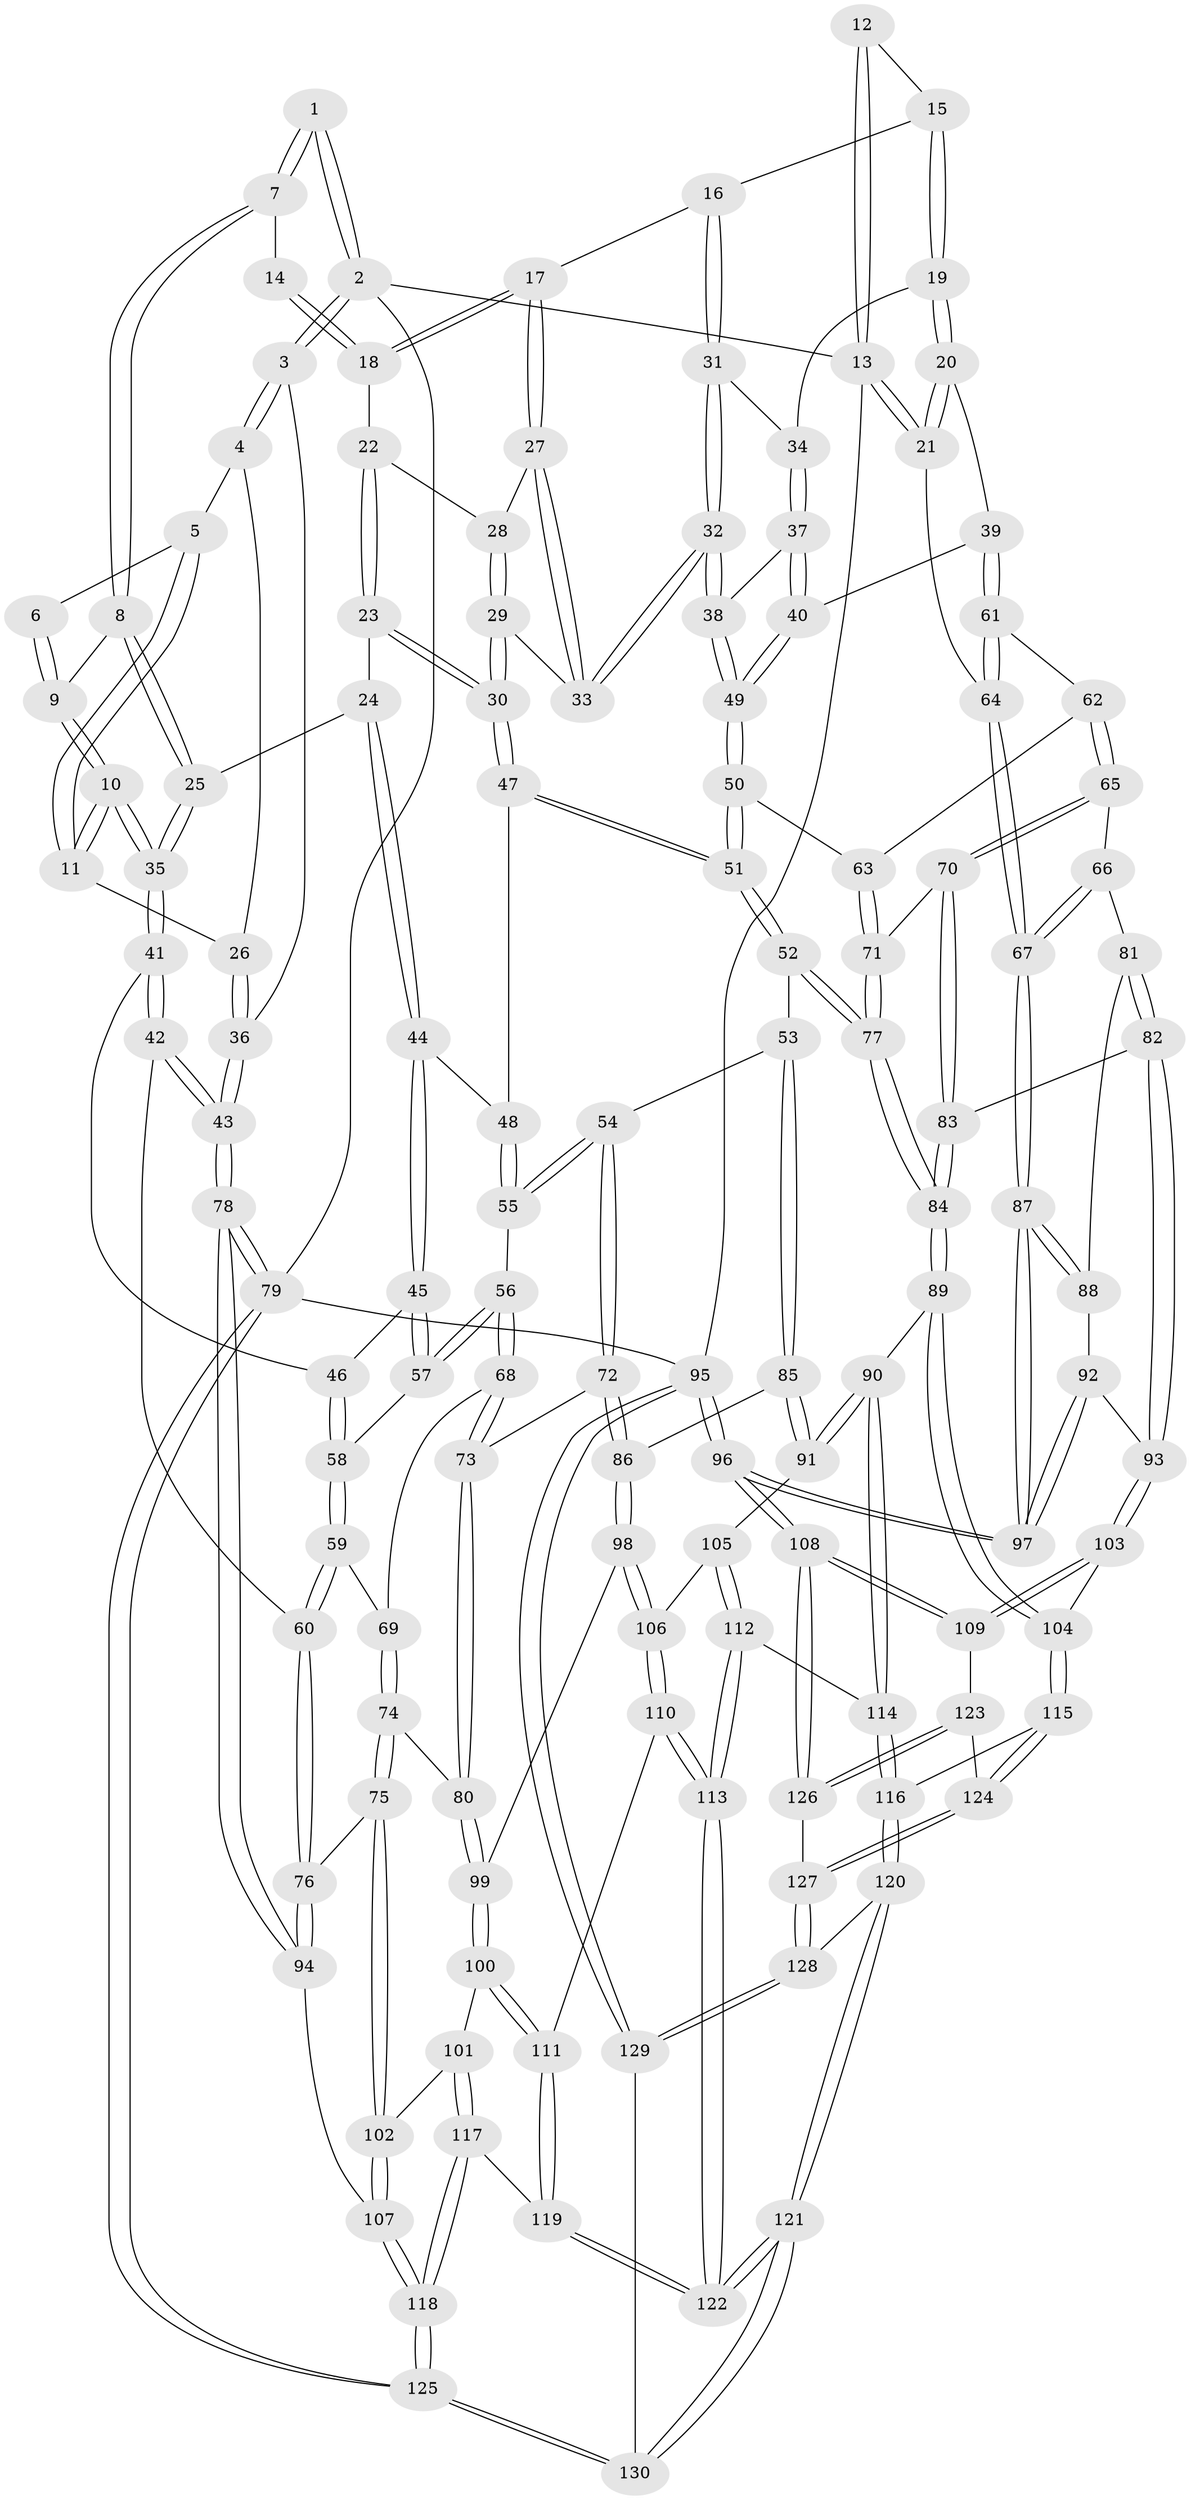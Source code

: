 // Generated by graph-tools (version 1.1) at 2025/38/03/09/25 02:38:44]
// undirected, 130 vertices, 322 edges
graph export_dot {
graph [start="1"]
  node [color=gray90,style=filled];
  1 [pos="+0.12429357374300788+0"];
  2 [pos="+0+0"];
  3 [pos="+0+0"];
  4 [pos="+0.05238693986143837+0.07544982506270251"];
  5 [pos="+0.08105364486210763+0.021095458511628324"];
  6 [pos="+0.10689973766994845+0"];
  7 [pos="+0.3590432148068813+0"];
  8 [pos="+0.34492891301774514+0.0013502534047781381"];
  9 [pos="+0.14612102407807553+0.10691290735488854"];
  10 [pos="+0.12333006043012099+0.1509458934688521"];
  11 [pos="+0.11707141989958587+0.14912966286441218"];
  12 [pos="+0.7922985116800355+0"];
  13 [pos="+1+0"];
  14 [pos="+0.5415333731398638+0"];
  15 [pos="+0.800859269199656+0"];
  16 [pos="+0.6892003364745074+0.1057383010431592"];
  17 [pos="+0.6210628932083124+0.08650694226876887"];
  18 [pos="+0.5823772179445914+0.04147578099592462"];
  19 [pos="+0.8815189723398072+0.09155740295672382"];
  20 [pos="+0.9883139193979313+0.15282195164827853"];
  21 [pos="+1+0.1364229698416254"];
  22 [pos="+0.5518206839937487+0.08332754990971823"];
  23 [pos="+0.4237303502034293+0.14366885314510974"];
  24 [pos="+0.37627505573526854+0.1089531067012133"];
  25 [pos="+0.358019729370822+0.07567016780475119"];
  26 [pos="+0.06712518610925448+0.13663880371415307"];
  27 [pos="+0.5954654179428328+0.1427302442620069"];
  28 [pos="+0.5576460206484422+0.1164081350683806"];
  29 [pos="+0.5112153416743942+0.19274025927920174"];
  30 [pos="+0.47521763023309166+0.20553118824550146"];
  31 [pos="+0.6984707876842942+0.12726034663204863"];
  32 [pos="+0.6897406525613896+0.23204205033488695"];
  33 [pos="+0.5936107597737367+0.17897049925467573"];
  34 [pos="+0.8740297256509936+0.0980181078778262"];
  35 [pos="+0.1620259615804318+0.22001815059117547"];
  36 [pos="+0+0.24506637201475664"];
  37 [pos="+0.8188932813273797+0.1816498785390498"];
  38 [pos="+0.6901725615529918+0.23303330825344526"];
  39 [pos="+0.897716779900583+0.32006054543395757"];
  40 [pos="+0.8627678471378528+0.3089512208823089"];
  41 [pos="+0.16301889652244939+0.26596872472720623"];
  42 [pos="+0+0.41192277998402116"];
  43 [pos="+0+0.3978162365535902"];
  44 [pos="+0.3019268391368033+0.28033012918770756"];
  45 [pos="+0.28065311917348335+0.2929374340040014"];
  46 [pos="+0.20170917108586445+0.28512401493182166"];
  47 [pos="+0.48071788677161287+0.2546797325225183"];
  48 [pos="+0.39243388501630955+0.30748316492039834"];
  49 [pos="+0.6854485112552628+0.3268247004813907"];
  50 [pos="+0.6551488380784117+0.3731473582859979"];
  51 [pos="+0.5999987990452125+0.406200296451743"];
  52 [pos="+0.5837894890403671+0.43678082327901374"];
  53 [pos="+0.5466086171898145+0.45103903002133267"];
  54 [pos="+0.500330765203116+0.4577363435868582"];
  55 [pos="+0.3958706411868087+0.42594451922259213"];
  56 [pos="+0.3615912011976658+0.43202193967414815"];
  57 [pos="+0.303916399003642+0.3687999520324227"];
  58 [pos="+0.2203601136865011+0.426216152915696"];
  59 [pos="+0.21215285585833166+0.4553046116031791"];
  60 [pos="+0.04940513297593289+0.4783873559749345"];
  61 [pos="+0.8986565738535451+0.3217951849792435"];
  62 [pos="+0.8991114313482879+0.38005235292080525"];
  63 [pos="+0.7629852204506123+0.43703971078947373"];
  64 [pos="+1+0.37963121425040025"];
  65 [pos="+0.9327145911660244+0.47964801325695805"];
  66 [pos="+0.9364286153564212+0.48128798080472757"];
  67 [pos="+1+0.5107629189812259"];
  68 [pos="+0.3087823349019854+0.48724959659450623"];
  69 [pos="+0.21854525799809776+0.4596685206941412"];
  70 [pos="+0.8396464180778939+0.5180189553660178"];
  71 [pos="+0.8147830688954019+0.5017887845409634"];
  72 [pos="+0.399653691919157+0.5835742803573793"];
  73 [pos="+0.31361402718142295+0.5366346312820699"];
  74 [pos="+0.22187343054934924+0.6046772650420958"];
  75 [pos="+0.16366436782848318+0.6196786741448892"];
  76 [pos="+0.1214995369575465+0.6110186779381285"];
  77 [pos="+0.6475735728071482+0.5737158301384429"];
  78 [pos="+0+0.6940674233435536"];
  79 [pos="+0+1"];
  80 [pos="+0.2556833896122766+0.6057949412772029"];
  81 [pos="+0.9295443362448214+0.5756852069013554"];
  82 [pos="+0.8489998775298097+0.6287902804113372"];
  83 [pos="+0.8197806397283788+0.6041016862472737"];
  84 [pos="+0.6683298891947977+0.6564138824936475"];
  85 [pos="+0.4873096820054749+0.6445844680668578"];
  86 [pos="+0.4049083049801848+0.6189081345327305"];
  87 [pos="+1+0.6912193902136435"];
  88 [pos="+0.9399915411326556+0.6009413111259757"];
  89 [pos="+0.6668633426207118+0.6615548511281308"];
  90 [pos="+0.572051071788759+0.704154574976155"];
  91 [pos="+0.49085093180526795+0.6489547311428687"];
  92 [pos="+0.9131783051461867+0.6475061350851369"];
  93 [pos="+0.8740795715096268+0.6620258989687654"];
  94 [pos="+0.06383426253565194+0.7130375054387526"];
  95 [pos="+1+1"];
  96 [pos="+1+1"];
  97 [pos="+1+0.7113131626697413"];
  98 [pos="+0.3593545966708018+0.6813066834575274"];
  99 [pos="+0.3162227763481967+0.6831342834279396"];
  100 [pos="+0.26117851946850135+0.7559004881140643"];
  101 [pos="+0.2585565109989543+0.7562927266058919"];
  102 [pos="+0.21894175988895814+0.7436955283001857"];
  103 [pos="+0.8768703659374848+0.7709514893014806"];
  104 [pos="+0.6937461170998948+0.7057845438606668"];
  105 [pos="+0.4284461194262216+0.7241442642636895"];
  106 [pos="+0.3681638518102902+0.6929034893444689"];
  107 [pos="+0.10090936158430011+0.7926520867918961"];
  108 [pos="+0.9871944428916785+0.8711676109937816"];
  109 [pos="+0.8935121769776858+0.7957971917506917"];
  110 [pos="+0.3706789586363225+0.7639856043382576"];
  111 [pos="+0.3173387280560295+0.815007109832943"];
  112 [pos="+0.47751670354192227+0.787743840859334"];
  113 [pos="+0.46024676937906167+0.825881858382405"];
  114 [pos="+0.5555308131690708+0.7320961566157124"];
  115 [pos="+0.6955150447435432+0.846630105529428"];
  116 [pos="+0.6079381599722231+0.866625226207247"];
  117 [pos="+0.17628065244264182+0.932076040077088"];
  118 [pos="+0.08315635274978772+0.9958516659260908"];
  119 [pos="+0.3385269062545372+0.8766661055330466"];
  120 [pos="+0.5517565446924028+0.9227521557895454"];
  121 [pos="+0.4650935266914586+0.9628362071179115"];
  122 [pos="+0.44400494745760805+0.9234903071618408"];
  123 [pos="+0.7509857906915958+0.8399672738108305"];
  124 [pos="+0.7010408634315144+0.8517575433676873"];
  125 [pos="+0+1"];
  126 [pos="+0.8429758355351232+0.9116533978795154"];
  127 [pos="+0.7368597377770799+0.946974856395304"];
  128 [pos="+0.7242384470802856+0.9871530171582963"];
  129 [pos="+0.7373458181861399+1"];
  130 [pos="+0.4455361432987672+1"];
  1 -- 2;
  1 -- 2;
  1 -- 7;
  1 -- 7;
  2 -- 3;
  2 -- 3;
  2 -- 13;
  2 -- 79;
  3 -- 4;
  3 -- 4;
  3 -- 36;
  4 -- 5;
  4 -- 26;
  5 -- 6;
  5 -- 11;
  5 -- 11;
  6 -- 9;
  6 -- 9;
  7 -- 8;
  7 -- 8;
  7 -- 14;
  8 -- 9;
  8 -- 25;
  8 -- 25;
  9 -- 10;
  9 -- 10;
  10 -- 11;
  10 -- 11;
  10 -- 35;
  10 -- 35;
  11 -- 26;
  12 -- 13;
  12 -- 13;
  12 -- 15;
  13 -- 21;
  13 -- 21;
  13 -- 95;
  14 -- 18;
  14 -- 18;
  15 -- 16;
  15 -- 19;
  15 -- 19;
  16 -- 17;
  16 -- 31;
  16 -- 31;
  17 -- 18;
  17 -- 18;
  17 -- 27;
  17 -- 27;
  18 -- 22;
  19 -- 20;
  19 -- 20;
  19 -- 34;
  20 -- 21;
  20 -- 21;
  20 -- 39;
  21 -- 64;
  22 -- 23;
  22 -- 23;
  22 -- 28;
  23 -- 24;
  23 -- 30;
  23 -- 30;
  24 -- 25;
  24 -- 44;
  24 -- 44;
  25 -- 35;
  25 -- 35;
  26 -- 36;
  26 -- 36;
  27 -- 28;
  27 -- 33;
  27 -- 33;
  28 -- 29;
  28 -- 29;
  29 -- 30;
  29 -- 30;
  29 -- 33;
  30 -- 47;
  30 -- 47;
  31 -- 32;
  31 -- 32;
  31 -- 34;
  32 -- 33;
  32 -- 33;
  32 -- 38;
  32 -- 38;
  34 -- 37;
  34 -- 37;
  35 -- 41;
  35 -- 41;
  36 -- 43;
  36 -- 43;
  37 -- 38;
  37 -- 40;
  37 -- 40;
  38 -- 49;
  38 -- 49;
  39 -- 40;
  39 -- 61;
  39 -- 61;
  40 -- 49;
  40 -- 49;
  41 -- 42;
  41 -- 42;
  41 -- 46;
  42 -- 43;
  42 -- 43;
  42 -- 60;
  43 -- 78;
  43 -- 78;
  44 -- 45;
  44 -- 45;
  44 -- 48;
  45 -- 46;
  45 -- 57;
  45 -- 57;
  46 -- 58;
  46 -- 58;
  47 -- 48;
  47 -- 51;
  47 -- 51;
  48 -- 55;
  48 -- 55;
  49 -- 50;
  49 -- 50;
  50 -- 51;
  50 -- 51;
  50 -- 63;
  51 -- 52;
  51 -- 52;
  52 -- 53;
  52 -- 77;
  52 -- 77;
  53 -- 54;
  53 -- 85;
  53 -- 85;
  54 -- 55;
  54 -- 55;
  54 -- 72;
  54 -- 72;
  55 -- 56;
  56 -- 57;
  56 -- 57;
  56 -- 68;
  56 -- 68;
  57 -- 58;
  58 -- 59;
  58 -- 59;
  59 -- 60;
  59 -- 60;
  59 -- 69;
  60 -- 76;
  60 -- 76;
  61 -- 62;
  61 -- 64;
  61 -- 64;
  62 -- 63;
  62 -- 65;
  62 -- 65;
  63 -- 71;
  63 -- 71;
  64 -- 67;
  64 -- 67;
  65 -- 66;
  65 -- 70;
  65 -- 70;
  66 -- 67;
  66 -- 67;
  66 -- 81;
  67 -- 87;
  67 -- 87;
  68 -- 69;
  68 -- 73;
  68 -- 73;
  69 -- 74;
  69 -- 74;
  70 -- 71;
  70 -- 83;
  70 -- 83;
  71 -- 77;
  71 -- 77;
  72 -- 73;
  72 -- 86;
  72 -- 86;
  73 -- 80;
  73 -- 80;
  74 -- 75;
  74 -- 75;
  74 -- 80;
  75 -- 76;
  75 -- 102;
  75 -- 102;
  76 -- 94;
  76 -- 94;
  77 -- 84;
  77 -- 84;
  78 -- 79;
  78 -- 79;
  78 -- 94;
  78 -- 94;
  79 -- 125;
  79 -- 125;
  79 -- 95;
  80 -- 99;
  80 -- 99;
  81 -- 82;
  81 -- 82;
  81 -- 88;
  82 -- 83;
  82 -- 93;
  82 -- 93;
  83 -- 84;
  83 -- 84;
  84 -- 89;
  84 -- 89;
  85 -- 86;
  85 -- 91;
  85 -- 91;
  86 -- 98;
  86 -- 98;
  87 -- 88;
  87 -- 88;
  87 -- 97;
  87 -- 97;
  88 -- 92;
  89 -- 90;
  89 -- 104;
  89 -- 104;
  90 -- 91;
  90 -- 91;
  90 -- 114;
  90 -- 114;
  91 -- 105;
  92 -- 93;
  92 -- 97;
  92 -- 97;
  93 -- 103;
  93 -- 103;
  94 -- 107;
  95 -- 96;
  95 -- 96;
  95 -- 129;
  95 -- 129;
  96 -- 97;
  96 -- 97;
  96 -- 108;
  96 -- 108;
  98 -- 99;
  98 -- 106;
  98 -- 106;
  99 -- 100;
  99 -- 100;
  100 -- 101;
  100 -- 111;
  100 -- 111;
  101 -- 102;
  101 -- 117;
  101 -- 117;
  102 -- 107;
  102 -- 107;
  103 -- 104;
  103 -- 109;
  103 -- 109;
  104 -- 115;
  104 -- 115;
  105 -- 106;
  105 -- 112;
  105 -- 112;
  106 -- 110;
  106 -- 110;
  107 -- 118;
  107 -- 118;
  108 -- 109;
  108 -- 109;
  108 -- 126;
  108 -- 126;
  109 -- 123;
  110 -- 111;
  110 -- 113;
  110 -- 113;
  111 -- 119;
  111 -- 119;
  112 -- 113;
  112 -- 113;
  112 -- 114;
  113 -- 122;
  113 -- 122;
  114 -- 116;
  114 -- 116;
  115 -- 116;
  115 -- 124;
  115 -- 124;
  116 -- 120;
  116 -- 120;
  117 -- 118;
  117 -- 118;
  117 -- 119;
  118 -- 125;
  118 -- 125;
  119 -- 122;
  119 -- 122;
  120 -- 121;
  120 -- 121;
  120 -- 128;
  121 -- 122;
  121 -- 122;
  121 -- 130;
  121 -- 130;
  123 -- 124;
  123 -- 126;
  123 -- 126;
  124 -- 127;
  124 -- 127;
  125 -- 130;
  125 -- 130;
  126 -- 127;
  127 -- 128;
  127 -- 128;
  128 -- 129;
  128 -- 129;
  129 -- 130;
}

